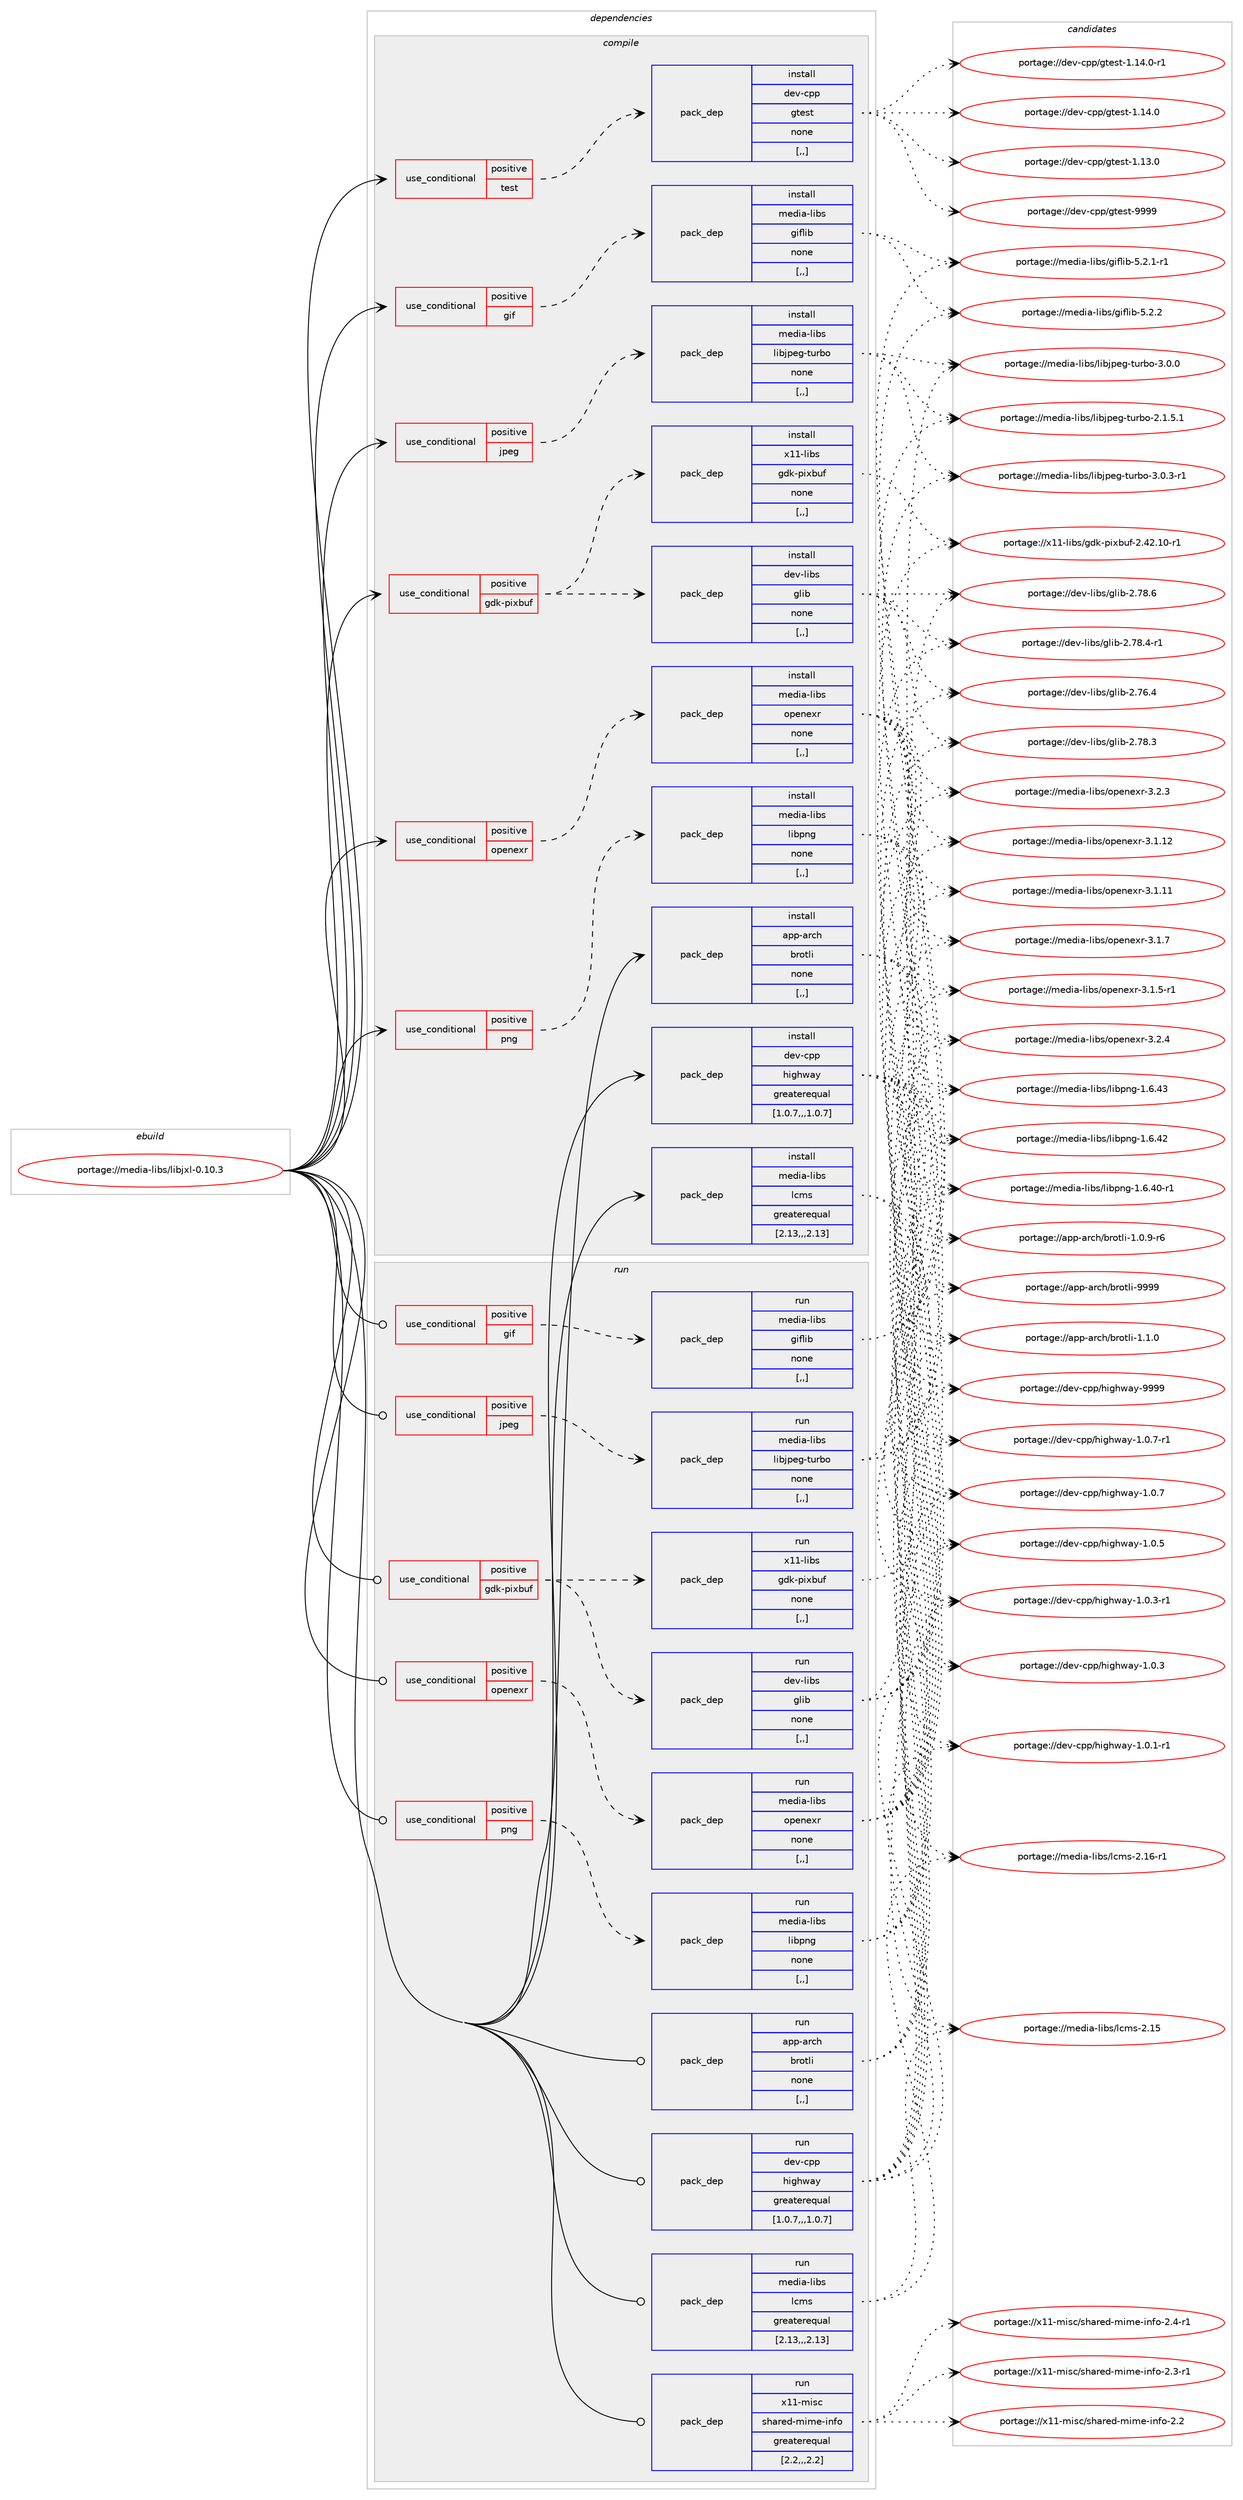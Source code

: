digraph prolog {

# *************
# Graph options
# *************

newrank=true;
concentrate=true;
compound=true;
graph [rankdir=LR,fontname=Helvetica,fontsize=10,ranksep=1.5];#, ranksep=2.5, nodesep=0.2];
edge  [arrowhead=vee];
node  [fontname=Helvetica,fontsize=10];

# **********
# The ebuild
# **********

subgraph cluster_leftcol {
color=gray;
label=<<i>ebuild</i>>;
id [label="portage://media-libs/libjxl-0.10.3", color=red, width=4, href="../media-libs/libjxl-0.10.3.svg"];
}

# ****************
# The dependencies
# ****************

subgraph cluster_midcol {
color=gray;
label=<<i>dependencies</i>>;
subgraph cluster_compile {
fillcolor="#eeeeee";
style=filled;
label=<<i>compile</i>>;
subgraph cond75635 {
dependency299539 [label=<<TABLE BORDER="0" CELLBORDER="1" CELLSPACING="0" CELLPADDING="4"><TR><TD ROWSPAN="3" CELLPADDING="10">use_conditional</TD></TR><TR><TD>positive</TD></TR><TR><TD>gdk-pixbuf</TD></TR></TABLE>>, shape=none, color=red];
subgraph pack221541 {
dependency299540 [label=<<TABLE BORDER="0" CELLBORDER="1" CELLSPACING="0" CELLPADDING="4" WIDTH="220"><TR><TD ROWSPAN="6" CELLPADDING="30">pack_dep</TD></TR><TR><TD WIDTH="110">install</TD></TR><TR><TD>dev-libs</TD></TR><TR><TD>glib</TD></TR><TR><TD>none</TD></TR><TR><TD>[,,]</TD></TR></TABLE>>, shape=none, color=blue];
}
dependency299539:e -> dependency299540:w [weight=20,style="dashed",arrowhead="vee"];
subgraph pack221542 {
dependency299541 [label=<<TABLE BORDER="0" CELLBORDER="1" CELLSPACING="0" CELLPADDING="4" WIDTH="220"><TR><TD ROWSPAN="6" CELLPADDING="30">pack_dep</TD></TR><TR><TD WIDTH="110">install</TD></TR><TR><TD>x11-libs</TD></TR><TR><TD>gdk-pixbuf</TD></TR><TR><TD>none</TD></TR><TR><TD>[,,]</TD></TR></TABLE>>, shape=none, color=blue];
}
dependency299539:e -> dependency299541:w [weight=20,style="dashed",arrowhead="vee"];
}
id:e -> dependency299539:w [weight=20,style="solid",arrowhead="vee"];
subgraph cond75636 {
dependency299542 [label=<<TABLE BORDER="0" CELLBORDER="1" CELLSPACING="0" CELLPADDING="4"><TR><TD ROWSPAN="3" CELLPADDING="10">use_conditional</TD></TR><TR><TD>positive</TD></TR><TR><TD>gif</TD></TR></TABLE>>, shape=none, color=red];
subgraph pack221543 {
dependency299543 [label=<<TABLE BORDER="0" CELLBORDER="1" CELLSPACING="0" CELLPADDING="4" WIDTH="220"><TR><TD ROWSPAN="6" CELLPADDING="30">pack_dep</TD></TR><TR><TD WIDTH="110">install</TD></TR><TR><TD>media-libs</TD></TR><TR><TD>giflib</TD></TR><TR><TD>none</TD></TR><TR><TD>[,,]</TD></TR></TABLE>>, shape=none, color=blue];
}
dependency299542:e -> dependency299543:w [weight=20,style="dashed",arrowhead="vee"];
}
id:e -> dependency299542:w [weight=20,style="solid",arrowhead="vee"];
subgraph cond75637 {
dependency299544 [label=<<TABLE BORDER="0" CELLBORDER="1" CELLSPACING="0" CELLPADDING="4"><TR><TD ROWSPAN="3" CELLPADDING="10">use_conditional</TD></TR><TR><TD>positive</TD></TR><TR><TD>jpeg</TD></TR></TABLE>>, shape=none, color=red];
subgraph pack221544 {
dependency299545 [label=<<TABLE BORDER="0" CELLBORDER="1" CELLSPACING="0" CELLPADDING="4" WIDTH="220"><TR><TD ROWSPAN="6" CELLPADDING="30">pack_dep</TD></TR><TR><TD WIDTH="110">install</TD></TR><TR><TD>media-libs</TD></TR><TR><TD>libjpeg-turbo</TD></TR><TR><TD>none</TD></TR><TR><TD>[,,]</TD></TR></TABLE>>, shape=none, color=blue];
}
dependency299544:e -> dependency299545:w [weight=20,style="dashed",arrowhead="vee"];
}
id:e -> dependency299544:w [weight=20,style="solid",arrowhead="vee"];
subgraph cond75638 {
dependency299546 [label=<<TABLE BORDER="0" CELLBORDER="1" CELLSPACING="0" CELLPADDING="4"><TR><TD ROWSPAN="3" CELLPADDING="10">use_conditional</TD></TR><TR><TD>positive</TD></TR><TR><TD>openexr</TD></TR></TABLE>>, shape=none, color=red];
subgraph pack221545 {
dependency299547 [label=<<TABLE BORDER="0" CELLBORDER="1" CELLSPACING="0" CELLPADDING="4" WIDTH="220"><TR><TD ROWSPAN="6" CELLPADDING="30">pack_dep</TD></TR><TR><TD WIDTH="110">install</TD></TR><TR><TD>media-libs</TD></TR><TR><TD>openexr</TD></TR><TR><TD>none</TD></TR><TR><TD>[,,]</TD></TR></TABLE>>, shape=none, color=blue];
}
dependency299546:e -> dependency299547:w [weight=20,style="dashed",arrowhead="vee"];
}
id:e -> dependency299546:w [weight=20,style="solid",arrowhead="vee"];
subgraph cond75639 {
dependency299548 [label=<<TABLE BORDER="0" CELLBORDER="1" CELLSPACING="0" CELLPADDING="4"><TR><TD ROWSPAN="3" CELLPADDING="10">use_conditional</TD></TR><TR><TD>positive</TD></TR><TR><TD>png</TD></TR></TABLE>>, shape=none, color=red];
subgraph pack221546 {
dependency299549 [label=<<TABLE BORDER="0" CELLBORDER="1" CELLSPACING="0" CELLPADDING="4" WIDTH="220"><TR><TD ROWSPAN="6" CELLPADDING="30">pack_dep</TD></TR><TR><TD WIDTH="110">install</TD></TR><TR><TD>media-libs</TD></TR><TR><TD>libpng</TD></TR><TR><TD>none</TD></TR><TR><TD>[,,]</TD></TR></TABLE>>, shape=none, color=blue];
}
dependency299548:e -> dependency299549:w [weight=20,style="dashed",arrowhead="vee"];
}
id:e -> dependency299548:w [weight=20,style="solid",arrowhead="vee"];
subgraph cond75640 {
dependency299550 [label=<<TABLE BORDER="0" CELLBORDER="1" CELLSPACING="0" CELLPADDING="4"><TR><TD ROWSPAN="3" CELLPADDING="10">use_conditional</TD></TR><TR><TD>positive</TD></TR><TR><TD>test</TD></TR></TABLE>>, shape=none, color=red];
subgraph pack221547 {
dependency299551 [label=<<TABLE BORDER="0" CELLBORDER="1" CELLSPACING="0" CELLPADDING="4" WIDTH="220"><TR><TD ROWSPAN="6" CELLPADDING="30">pack_dep</TD></TR><TR><TD WIDTH="110">install</TD></TR><TR><TD>dev-cpp</TD></TR><TR><TD>gtest</TD></TR><TR><TD>none</TD></TR><TR><TD>[,,]</TD></TR></TABLE>>, shape=none, color=blue];
}
dependency299550:e -> dependency299551:w [weight=20,style="dashed",arrowhead="vee"];
}
id:e -> dependency299550:w [weight=20,style="solid",arrowhead="vee"];
subgraph pack221548 {
dependency299552 [label=<<TABLE BORDER="0" CELLBORDER="1" CELLSPACING="0" CELLPADDING="4" WIDTH="220"><TR><TD ROWSPAN="6" CELLPADDING="30">pack_dep</TD></TR><TR><TD WIDTH="110">install</TD></TR><TR><TD>app-arch</TD></TR><TR><TD>brotli</TD></TR><TR><TD>none</TD></TR><TR><TD>[,,]</TD></TR></TABLE>>, shape=none, color=blue];
}
id:e -> dependency299552:w [weight=20,style="solid",arrowhead="vee"];
subgraph pack221549 {
dependency299553 [label=<<TABLE BORDER="0" CELLBORDER="1" CELLSPACING="0" CELLPADDING="4" WIDTH="220"><TR><TD ROWSPAN="6" CELLPADDING="30">pack_dep</TD></TR><TR><TD WIDTH="110">install</TD></TR><TR><TD>dev-cpp</TD></TR><TR><TD>highway</TD></TR><TR><TD>greaterequal</TD></TR><TR><TD>[1.0.7,,,1.0.7]</TD></TR></TABLE>>, shape=none, color=blue];
}
id:e -> dependency299553:w [weight=20,style="solid",arrowhead="vee"];
subgraph pack221550 {
dependency299554 [label=<<TABLE BORDER="0" CELLBORDER="1" CELLSPACING="0" CELLPADDING="4" WIDTH="220"><TR><TD ROWSPAN="6" CELLPADDING="30">pack_dep</TD></TR><TR><TD WIDTH="110">install</TD></TR><TR><TD>media-libs</TD></TR><TR><TD>lcms</TD></TR><TR><TD>greaterequal</TD></TR><TR><TD>[2.13,,,2.13]</TD></TR></TABLE>>, shape=none, color=blue];
}
id:e -> dependency299554:w [weight=20,style="solid",arrowhead="vee"];
}
subgraph cluster_compileandrun {
fillcolor="#eeeeee";
style=filled;
label=<<i>compile and run</i>>;
}
subgraph cluster_run {
fillcolor="#eeeeee";
style=filled;
label=<<i>run</i>>;
subgraph cond75641 {
dependency299555 [label=<<TABLE BORDER="0" CELLBORDER="1" CELLSPACING="0" CELLPADDING="4"><TR><TD ROWSPAN="3" CELLPADDING="10">use_conditional</TD></TR><TR><TD>positive</TD></TR><TR><TD>gdk-pixbuf</TD></TR></TABLE>>, shape=none, color=red];
subgraph pack221551 {
dependency299556 [label=<<TABLE BORDER="0" CELLBORDER="1" CELLSPACING="0" CELLPADDING="4" WIDTH="220"><TR><TD ROWSPAN="6" CELLPADDING="30">pack_dep</TD></TR><TR><TD WIDTH="110">run</TD></TR><TR><TD>dev-libs</TD></TR><TR><TD>glib</TD></TR><TR><TD>none</TD></TR><TR><TD>[,,]</TD></TR></TABLE>>, shape=none, color=blue];
}
dependency299555:e -> dependency299556:w [weight=20,style="dashed",arrowhead="vee"];
subgraph pack221552 {
dependency299557 [label=<<TABLE BORDER="0" CELLBORDER="1" CELLSPACING="0" CELLPADDING="4" WIDTH="220"><TR><TD ROWSPAN="6" CELLPADDING="30">pack_dep</TD></TR><TR><TD WIDTH="110">run</TD></TR><TR><TD>x11-libs</TD></TR><TR><TD>gdk-pixbuf</TD></TR><TR><TD>none</TD></TR><TR><TD>[,,]</TD></TR></TABLE>>, shape=none, color=blue];
}
dependency299555:e -> dependency299557:w [weight=20,style="dashed",arrowhead="vee"];
}
id:e -> dependency299555:w [weight=20,style="solid",arrowhead="odot"];
subgraph cond75642 {
dependency299558 [label=<<TABLE BORDER="0" CELLBORDER="1" CELLSPACING="0" CELLPADDING="4"><TR><TD ROWSPAN="3" CELLPADDING="10">use_conditional</TD></TR><TR><TD>positive</TD></TR><TR><TD>gif</TD></TR></TABLE>>, shape=none, color=red];
subgraph pack221553 {
dependency299559 [label=<<TABLE BORDER="0" CELLBORDER="1" CELLSPACING="0" CELLPADDING="4" WIDTH="220"><TR><TD ROWSPAN="6" CELLPADDING="30">pack_dep</TD></TR><TR><TD WIDTH="110">run</TD></TR><TR><TD>media-libs</TD></TR><TR><TD>giflib</TD></TR><TR><TD>none</TD></TR><TR><TD>[,,]</TD></TR></TABLE>>, shape=none, color=blue];
}
dependency299558:e -> dependency299559:w [weight=20,style="dashed",arrowhead="vee"];
}
id:e -> dependency299558:w [weight=20,style="solid",arrowhead="odot"];
subgraph cond75643 {
dependency299560 [label=<<TABLE BORDER="0" CELLBORDER="1" CELLSPACING="0" CELLPADDING="4"><TR><TD ROWSPAN="3" CELLPADDING="10">use_conditional</TD></TR><TR><TD>positive</TD></TR><TR><TD>jpeg</TD></TR></TABLE>>, shape=none, color=red];
subgraph pack221554 {
dependency299561 [label=<<TABLE BORDER="0" CELLBORDER="1" CELLSPACING="0" CELLPADDING="4" WIDTH="220"><TR><TD ROWSPAN="6" CELLPADDING="30">pack_dep</TD></TR><TR><TD WIDTH="110">run</TD></TR><TR><TD>media-libs</TD></TR><TR><TD>libjpeg-turbo</TD></TR><TR><TD>none</TD></TR><TR><TD>[,,]</TD></TR></TABLE>>, shape=none, color=blue];
}
dependency299560:e -> dependency299561:w [weight=20,style="dashed",arrowhead="vee"];
}
id:e -> dependency299560:w [weight=20,style="solid",arrowhead="odot"];
subgraph cond75644 {
dependency299562 [label=<<TABLE BORDER="0" CELLBORDER="1" CELLSPACING="0" CELLPADDING="4"><TR><TD ROWSPAN="3" CELLPADDING="10">use_conditional</TD></TR><TR><TD>positive</TD></TR><TR><TD>openexr</TD></TR></TABLE>>, shape=none, color=red];
subgraph pack221555 {
dependency299563 [label=<<TABLE BORDER="0" CELLBORDER="1" CELLSPACING="0" CELLPADDING="4" WIDTH="220"><TR><TD ROWSPAN="6" CELLPADDING="30">pack_dep</TD></TR><TR><TD WIDTH="110">run</TD></TR><TR><TD>media-libs</TD></TR><TR><TD>openexr</TD></TR><TR><TD>none</TD></TR><TR><TD>[,,]</TD></TR></TABLE>>, shape=none, color=blue];
}
dependency299562:e -> dependency299563:w [weight=20,style="dashed",arrowhead="vee"];
}
id:e -> dependency299562:w [weight=20,style="solid",arrowhead="odot"];
subgraph cond75645 {
dependency299564 [label=<<TABLE BORDER="0" CELLBORDER="1" CELLSPACING="0" CELLPADDING="4"><TR><TD ROWSPAN="3" CELLPADDING="10">use_conditional</TD></TR><TR><TD>positive</TD></TR><TR><TD>png</TD></TR></TABLE>>, shape=none, color=red];
subgraph pack221556 {
dependency299565 [label=<<TABLE BORDER="0" CELLBORDER="1" CELLSPACING="0" CELLPADDING="4" WIDTH="220"><TR><TD ROWSPAN="6" CELLPADDING="30">pack_dep</TD></TR><TR><TD WIDTH="110">run</TD></TR><TR><TD>media-libs</TD></TR><TR><TD>libpng</TD></TR><TR><TD>none</TD></TR><TR><TD>[,,]</TD></TR></TABLE>>, shape=none, color=blue];
}
dependency299564:e -> dependency299565:w [weight=20,style="dashed",arrowhead="vee"];
}
id:e -> dependency299564:w [weight=20,style="solid",arrowhead="odot"];
subgraph pack221557 {
dependency299566 [label=<<TABLE BORDER="0" CELLBORDER="1" CELLSPACING="0" CELLPADDING="4" WIDTH="220"><TR><TD ROWSPAN="6" CELLPADDING="30">pack_dep</TD></TR><TR><TD WIDTH="110">run</TD></TR><TR><TD>app-arch</TD></TR><TR><TD>brotli</TD></TR><TR><TD>none</TD></TR><TR><TD>[,,]</TD></TR></TABLE>>, shape=none, color=blue];
}
id:e -> dependency299566:w [weight=20,style="solid",arrowhead="odot"];
subgraph pack221558 {
dependency299567 [label=<<TABLE BORDER="0" CELLBORDER="1" CELLSPACING="0" CELLPADDING="4" WIDTH="220"><TR><TD ROWSPAN="6" CELLPADDING="30">pack_dep</TD></TR><TR><TD WIDTH="110">run</TD></TR><TR><TD>dev-cpp</TD></TR><TR><TD>highway</TD></TR><TR><TD>greaterequal</TD></TR><TR><TD>[1.0.7,,,1.0.7]</TD></TR></TABLE>>, shape=none, color=blue];
}
id:e -> dependency299567:w [weight=20,style="solid",arrowhead="odot"];
subgraph pack221559 {
dependency299568 [label=<<TABLE BORDER="0" CELLBORDER="1" CELLSPACING="0" CELLPADDING="4" WIDTH="220"><TR><TD ROWSPAN="6" CELLPADDING="30">pack_dep</TD></TR><TR><TD WIDTH="110">run</TD></TR><TR><TD>media-libs</TD></TR><TR><TD>lcms</TD></TR><TR><TD>greaterequal</TD></TR><TR><TD>[2.13,,,2.13]</TD></TR></TABLE>>, shape=none, color=blue];
}
id:e -> dependency299568:w [weight=20,style="solid",arrowhead="odot"];
subgraph pack221560 {
dependency299569 [label=<<TABLE BORDER="0" CELLBORDER="1" CELLSPACING="0" CELLPADDING="4" WIDTH="220"><TR><TD ROWSPAN="6" CELLPADDING="30">pack_dep</TD></TR><TR><TD WIDTH="110">run</TD></TR><TR><TD>x11-misc</TD></TR><TR><TD>shared-mime-info</TD></TR><TR><TD>greaterequal</TD></TR><TR><TD>[2.2,,,2.2]</TD></TR></TABLE>>, shape=none, color=blue];
}
id:e -> dependency299569:w [weight=20,style="solid",arrowhead="odot"];
}
}

# **************
# The candidates
# **************

subgraph cluster_choices {
rank=same;
color=gray;
label=<<i>candidates</i>>;

subgraph choice221541 {
color=black;
nodesep=1;
choice1001011184510810598115471031081059845504655564654 [label="portage://dev-libs/glib-2.78.6", color=red, width=4,href="../dev-libs/glib-2.78.6.svg"];
choice10010111845108105981154710310810598455046555646524511449 [label="portage://dev-libs/glib-2.78.4-r1", color=red, width=4,href="../dev-libs/glib-2.78.4-r1.svg"];
choice1001011184510810598115471031081059845504655564651 [label="portage://dev-libs/glib-2.78.3", color=red, width=4,href="../dev-libs/glib-2.78.3.svg"];
choice1001011184510810598115471031081059845504655544652 [label="portage://dev-libs/glib-2.76.4", color=red, width=4,href="../dev-libs/glib-2.76.4.svg"];
dependency299540:e -> choice1001011184510810598115471031081059845504655564654:w [style=dotted,weight="100"];
dependency299540:e -> choice10010111845108105981154710310810598455046555646524511449:w [style=dotted,weight="100"];
dependency299540:e -> choice1001011184510810598115471031081059845504655564651:w [style=dotted,weight="100"];
dependency299540:e -> choice1001011184510810598115471031081059845504655544652:w [style=dotted,weight="100"];
}
subgraph choice221542 {
color=black;
nodesep=1;
choice1204949451081059811547103100107451121051209811710245504652504649484511449 [label="portage://x11-libs/gdk-pixbuf-2.42.10-r1", color=red, width=4,href="../x11-libs/gdk-pixbuf-2.42.10-r1.svg"];
dependency299541:e -> choice1204949451081059811547103100107451121051209811710245504652504649484511449:w [style=dotted,weight="100"];
}
subgraph choice221543 {
color=black;
nodesep=1;
choice1091011001059745108105981154710310510210810598455346504650 [label="portage://media-libs/giflib-5.2.2", color=red, width=4,href="../media-libs/giflib-5.2.2.svg"];
choice10910110010597451081059811547103105102108105984553465046494511449 [label="portage://media-libs/giflib-5.2.1-r1", color=red, width=4,href="../media-libs/giflib-5.2.1-r1.svg"];
dependency299543:e -> choice1091011001059745108105981154710310510210810598455346504650:w [style=dotted,weight="100"];
dependency299543:e -> choice10910110010597451081059811547103105102108105984553465046494511449:w [style=dotted,weight="100"];
}
subgraph choice221544 {
color=black;
nodesep=1;
choice109101100105974510810598115471081059810611210110345116117114981114551464846514511449 [label="portage://media-libs/libjpeg-turbo-3.0.3-r1", color=red, width=4,href="../media-libs/libjpeg-turbo-3.0.3-r1.svg"];
choice10910110010597451081059811547108105981061121011034511611711498111455146484648 [label="portage://media-libs/libjpeg-turbo-3.0.0", color=red, width=4,href="../media-libs/libjpeg-turbo-3.0.0.svg"];
choice109101100105974510810598115471081059810611210110345116117114981114550464946534649 [label="portage://media-libs/libjpeg-turbo-2.1.5.1", color=red, width=4,href="../media-libs/libjpeg-turbo-2.1.5.1.svg"];
dependency299545:e -> choice109101100105974510810598115471081059810611210110345116117114981114551464846514511449:w [style=dotted,weight="100"];
dependency299545:e -> choice10910110010597451081059811547108105981061121011034511611711498111455146484648:w [style=dotted,weight="100"];
dependency299545:e -> choice109101100105974510810598115471081059810611210110345116117114981114550464946534649:w [style=dotted,weight="100"];
}
subgraph choice221545 {
color=black;
nodesep=1;
choice10910110010597451081059811547111112101110101120114455146504652 [label="portage://media-libs/openexr-3.2.4", color=red, width=4,href="../media-libs/openexr-3.2.4.svg"];
choice10910110010597451081059811547111112101110101120114455146504651 [label="portage://media-libs/openexr-3.2.3", color=red, width=4,href="../media-libs/openexr-3.2.3.svg"];
choice1091011001059745108105981154711111210111010112011445514649464950 [label="portage://media-libs/openexr-3.1.12", color=red, width=4,href="../media-libs/openexr-3.1.12.svg"];
choice1091011001059745108105981154711111210111010112011445514649464949 [label="portage://media-libs/openexr-3.1.11", color=red, width=4,href="../media-libs/openexr-3.1.11.svg"];
choice10910110010597451081059811547111112101110101120114455146494655 [label="portage://media-libs/openexr-3.1.7", color=red, width=4,href="../media-libs/openexr-3.1.7.svg"];
choice109101100105974510810598115471111121011101011201144551464946534511449 [label="portage://media-libs/openexr-3.1.5-r1", color=red, width=4,href="../media-libs/openexr-3.1.5-r1.svg"];
dependency299547:e -> choice10910110010597451081059811547111112101110101120114455146504652:w [style=dotted,weight="100"];
dependency299547:e -> choice10910110010597451081059811547111112101110101120114455146504651:w [style=dotted,weight="100"];
dependency299547:e -> choice1091011001059745108105981154711111210111010112011445514649464950:w [style=dotted,weight="100"];
dependency299547:e -> choice1091011001059745108105981154711111210111010112011445514649464949:w [style=dotted,weight="100"];
dependency299547:e -> choice10910110010597451081059811547111112101110101120114455146494655:w [style=dotted,weight="100"];
dependency299547:e -> choice109101100105974510810598115471111121011101011201144551464946534511449:w [style=dotted,weight="100"];
}
subgraph choice221546 {
color=black;
nodesep=1;
choice109101100105974510810598115471081059811211010345494654465251 [label="portage://media-libs/libpng-1.6.43", color=red, width=4,href="../media-libs/libpng-1.6.43.svg"];
choice109101100105974510810598115471081059811211010345494654465250 [label="portage://media-libs/libpng-1.6.42", color=red, width=4,href="../media-libs/libpng-1.6.42.svg"];
choice1091011001059745108105981154710810598112110103454946544652484511449 [label="portage://media-libs/libpng-1.6.40-r1", color=red, width=4,href="../media-libs/libpng-1.6.40-r1.svg"];
dependency299549:e -> choice109101100105974510810598115471081059811211010345494654465251:w [style=dotted,weight="100"];
dependency299549:e -> choice109101100105974510810598115471081059811211010345494654465250:w [style=dotted,weight="100"];
dependency299549:e -> choice1091011001059745108105981154710810598112110103454946544652484511449:w [style=dotted,weight="100"];
}
subgraph choice221547 {
color=black;
nodesep=1;
choice1001011184599112112471031161011151164557575757 [label="portage://dev-cpp/gtest-9999", color=red, width=4,href="../dev-cpp/gtest-9999.svg"];
choice100101118459911211247103116101115116454946495246484511449 [label="portage://dev-cpp/gtest-1.14.0-r1", color=red, width=4,href="../dev-cpp/gtest-1.14.0-r1.svg"];
choice10010111845991121124710311610111511645494649524648 [label="portage://dev-cpp/gtest-1.14.0", color=red, width=4,href="../dev-cpp/gtest-1.14.0.svg"];
choice10010111845991121124710311610111511645494649514648 [label="portage://dev-cpp/gtest-1.13.0", color=red, width=4,href="../dev-cpp/gtest-1.13.0.svg"];
dependency299551:e -> choice1001011184599112112471031161011151164557575757:w [style=dotted,weight="100"];
dependency299551:e -> choice100101118459911211247103116101115116454946495246484511449:w [style=dotted,weight="100"];
dependency299551:e -> choice10010111845991121124710311610111511645494649524648:w [style=dotted,weight="100"];
dependency299551:e -> choice10010111845991121124710311610111511645494649514648:w [style=dotted,weight="100"];
}
subgraph choice221548 {
color=black;
nodesep=1;
choice9711211245971149910447981141111161081054557575757 [label="portage://app-arch/brotli-9999", color=red, width=4,href="../app-arch/brotli-9999.svg"];
choice971121124597114991044798114111116108105454946494648 [label="portage://app-arch/brotli-1.1.0", color=red, width=4,href="../app-arch/brotli-1.1.0.svg"];
choice9711211245971149910447981141111161081054549464846574511454 [label="portage://app-arch/brotli-1.0.9-r6", color=red, width=4,href="../app-arch/brotli-1.0.9-r6.svg"];
dependency299552:e -> choice9711211245971149910447981141111161081054557575757:w [style=dotted,weight="100"];
dependency299552:e -> choice971121124597114991044798114111116108105454946494648:w [style=dotted,weight="100"];
dependency299552:e -> choice9711211245971149910447981141111161081054549464846574511454:w [style=dotted,weight="100"];
}
subgraph choice221549 {
color=black;
nodesep=1;
choice100101118459911211247104105103104119971214557575757 [label="portage://dev-cpp/highway-9999", color=red, width=4,href="../dev-cpp/highway-9999.svg"];
choice100101118459911211247104105103104119971214549464846554511449 [label="portage://dev-cpp/highway-1.0.7-r1", color=red, width=4,href="../dev-cpp/highway-1.0.7-r1.svg"];
choice10010111845991121124710410510310411997121454946484655 [label="portage://dev-cpp/highway-1.0.7", color=red, width=4,href="../dev-cpp/highway-1.0.7.svg"];
choice10010111845991121124710410510310411997121454946484653 [label="portage://dev-cpp/highway-1.0.5", color=red, width=4,href="../dev-cpp/highway-1.0.5.svg"];
choice100101118459911211247104105103104119971214549464846514511449 [label="portage://dev-cpp/highway-1.0.3-r1", color=red, width=4,href="../dev-cpp/highway-1.0.3-r1.svg"];
choice10010111845991121124710410510310411997121454946484651 [label="portage://dev-cpp/highway-1.0.3", color=red, width=4,href="../dev-cpp/highway-1.0.3.svg"];
choice100101118459911211247104105103104119971214549464846494511449 [label="portage://dev-cpp/highway-1.0.1-r1", color=red, width=4,href="../dev-cpp/highway-1.0.1-r1.svg"];
dependency299553:e -> choice100101118459911211247104105103104119971214557575757:w [style=dotted,weight="100"];
dependency299553:e -> choice100101118459911211247104105103104119971214549464846554511449:w [style=dotted,weight="100"];
dependency299553:e -> choice10010111845991121124710410510310411997121454946484655:w [style=dotted,weight="100"];
dependency299553:e -> choice10010111845991121124710410510310411997121454946484653:w [style=dotted,weight="100"];
dependency299553:e -> choice100101118459911211247104105103104119971214549464846514511449:w [style=dotted,weight="100"];
dependency299553:e -> choice10010111845991121124710410510310411997121454946484651:w [style=dotted,weight="100"];
dependency299553:e -> choice100101118459911211247104105103104119971214549464846494511449:w [style=dotted,weight="100"];
}
subgraph choice221550 {
color=black;
nodesep=1;
choice109101100105974510810598115471089910911545504649544511449 [label="portage://media-libs/lcms-2.16-r1", color=red, width=4,href="../media-libs/lcms-2.16-r1.svg"];
choice10910110010597451081059811547108991091154550464953 [label="portage://media-libs/lcms-2.15", color=red, width=4,href="../media-libs/lcms-2.15.svg"];
dependency299554:e -> choice109101100105974510810598115471089910911545504649544511449:w [style=dotted,weight="100"];
dependency299554:e -> choice10910110010597451081059811547108991091154550464953:w [style=dotted,weight="100"];
}
subgraph choice221551 {
color=black;
nodesep=1;
choice1001011184510810598115471031081059845504655564654 [label="portage://dev-libs/glib-2.78.6", color=red, width=4,href="../dev-libs/glib-2.78.6.svg"];
choice10010111845108105981154710310810598455046555646524511449 [label="portage://dev-libs/glib-2.78.4-r1", color=red, width=4,href="../dev-libs/glib-2.78.4-r1.svg"];
choice1001011184510810598115471031081059845504655564651 [label="portage://dev-libs/glib-2.78.3", color=red, width=4,href="../dev-libs/glib-2.78.3.svg"];
choice1001011184510810598115471031081059845504655544652 [label="portage://dev-libs/glib-2.76.4", color=red, width=4,href="../dev-libs/glib-2.76.4.svg"];
dependency299556:e -> choice1001011184510810598115471031081059845504655564654:w [style=dotted,weight="100"];
dependency299556:e -> choice10010111845108105981154710310810598455046555646524511449:w [style=dotted,weight="100"];
dependency299556:e -> choice1001011184510810598115471031081059845504655564651:w [style=dotted,weight="100"];
dependency299556:e -> choice1001011184510810598115471031081059845504655544652:w [style=dotted,weight="100"];
}
subgraph choice221552 {
color=black;
nodesep=1;
choice1204949451081059811547103100107451121051209811710245504652504649484511449 [label="portage://x11-libs/gdk-pixbuf-2.42.10-r1", color=red, width=4,href="../x11-libs/gdk-pixbuf-2.42.10-r1.svg"];
dependency299557:e -> choice1204949451081059811547103100107451121051209811710245504652504649484511449:w [style=dotted,weight="100"];
}
subgraph choice221553 {
color=black;
nodesep=1;
choice1091011001059745108105981154710310510210810598455346504650 [label="portage://media-libs/giflib-5.2.2", color=red, width=4,href="../media-libs/giflib-5.2.2.svg"];
choice10910110010597451081059811547103105102108105984553465046494511449 [label="portage://media-libs/giflib-5.2.1-r1", color=red, width=4,href="../media-libs/giflib-5.2.1-r1.svg"];
dependency299559:e -> choice1091011001059745108105981154710310510210810598455346504650:w [style=dotted,weight="100"];
dependency299559:e -> choice10910110010597451081059811547103105102108105984553465046494511449:w [style=dotted,weight="100"];
}
subgraph choice221554 {
color=black;
nodesep=1;
choice109101100105974510810598115471081059810611210110345116117114981114551464846514511449 [label="portage://media-libs/libjpeg-turbo-3.0.3-r1", color=red, width=4,href="../media-libs/libjpeg-turbo-3.0.3-r1.svg"];
choice10910110010597451081059811547108105981061121011034511611711498111455146484648 [label="portage://media-libs/libjpeg-turbo-3.0.0", color=red, width=4,href="../media-libs/libjpeg-turbo-3.0.0.svg"];
choice109101100105974510810598115471081059810611210110345116117114981114550464946534649 [label="portage://media-libs/libjpeg-turbo-2.1.5.1", color=red, width=4,href="../media-libs/libjpeg-turbo-2.1.5.1.svg"];
dependency299561:e -> choice109101100105974510810598115471081059810611210110345116117114981114551464846514511449:w [style=dotted,weight="100"];
dependency299561:e -> choice10910110010597451081059811547108105981061121011034511611711498111455146484648:w [style=dotted,weight="100"];
dependency299561:e -> choice109101100105974510810598115471081059810611210110345116117114981114550464946534649:w [style=dotted,weight="100"];
}
subgraph choice221555 {
color=black;
nodesep=1;
choice10910110010597451081059811547111112101110101120114455146504652 [label="portage://media-libs/openexr-3.2.4", color=red, width=4,href="../media-libs/openexr-3.2.4.svg"];
choice10910110010597451081059811547111112101110101120114455146504651 [label="portage://media-libs/openexr-3.2.3", color=red, width=4,href="../media-libs/openexr-3.2.3.svg"];
choice1091011001059745108105981154711111210111010112011445514649464950 [label="portage://media-libs/openexr-3.1.12", color=red, width=4,href="../media-libs/openexr-3.1.12.svg"];
choice1091011001059745108105981154711111210111010112011445514649464949 [label="portage://media-libs/openexr-3.1.11", color=red, width=4,href="../media-libs/openexr-3.1.11.svg"];
choice10910110010597451081059811547111112101110101120114455146494655 [label="portage://media-libs/openexr-3.1.7", color=red, width=4,href="../media-libs/openexr-3.1.7.svg"];
choice109101100105974510810598115471111121011101011201144551464946534511449 [label="portage://media-libs/openexr-3.1.5-r1", color=red, width=4,href="../media-libs/openexr-3.1.5-r1.svg"];
dependency299563:e -> choice10910110010597451081059811547111112101110101120114455146504652:w [style=dotted,weight="100"];
dependency299563:e -> choice10910110010597451081059811547111112101110101120114455146504651:w [style=dotted,weight="100"];
dependency299563:e -> choice1091011001059745108105981154711111210111010112011445514649464950:w [style=dotted,weight="100"];
dependency299563:e -> choice1091011001059745108105981154711111210111010112011445514649464949:w [style=dotted,weight="100"];
dependency299563:e -> choice10910110010597451081059811547111112101110101120114455146494655:w [style=dotted,weight="100"];
dependency299563:e -> choice109101100105974510810598115471111121011101011201144551464946534511449:w [style=dotted,weight="100"];
}
subgraph choice221556 {
color=black;
nodesep=1;
choice109101100105974510810598115471081059811211010345494654465251 [label="portage://media-libs/libpng-1.6.43", color=red, width=4,href="../media-libs/libpng-1.6.43.svg"];
choice109101100105974510810598115471081059811211010345494654465250 [label="portage://media-libs/libpng-1.6.42", color=red, width=4,href="../media-libs/libpng-1.6.42.svg"];
choice1091011001059745108105981154710810598112110103454946544652484511449 [label="portage://media-libs/libpng-1.6.40-r1", color=red, width=4,href="../media-libs/libpng-1.6.40-r1.svg"];
dependency299565:e -> choice109101100105974510810598115471081059811211010345494654465251:w [style=dotted,weight="100"];
dependency299565:e -> choice109101100105974510810598115471081059811211010345494654465250:w [style=dotted,weight="100"];
dependency299565:e -> choice1091011001059745108105981154710810598112110103454946544652484511449:w [style=dotted,weight="100"];
}
subgraph choice221557 {
color=black;
nodesep=1;
choice9711211245971149910447981141111161081054557575757 [label="portage://app-arch/brotli-9999", color=red, width=4,href="../app-arch/brotli-9999.svg"];
choice971121124597114991044798114111116108105454946494648 [label="portage://app-arch/brotli-1.1.0", color=red, width=4,href="../app-arch/brotli-1.1.0.svg"];
choice9711211245971149910447981141111161081054549464846574511454 [label="portage://app-arch/brotli-1.0.9-r6", color=red, width=4,href="../app-arch/brotli-1.0.9-r6.svg"];
dependency299566:e -> choice9711211245971149910447981141111161081054557575757:w [style=dotted,weight="100"];
dependency299566:e -> choice971121124597114991044798114111116108105454946494648:w [style=dotted,weight="100"];
dependency299566:e -> choice9711211245971149910447981141111161081054549464846574511454:w [style=dotted,weight="100"];
}
subgraph choice221558 {
color=black;
nodesep=1;
choice100101118459911211247104105103104119971214557575757 [label="portage://dev-cpp/highway-9999", color=red, width=4,href="../dev-cpp/highway-9999.svg"];
choice100101118459911211247104105103104119971214549464846554511449 [label="portage://dev-cpp/highway-1.0.7-r1", color=red, width=4,href="../dev-cpp/highway-1.0.7-r1.svg"];
choice10010111845991121124710410510310411997121454946484655 [label="portage://dev-cpp/highway-1.0.7", color=red, width=4,href="../dev-cpp/highway-1.0.7.svg"];
choice10010111845991121124710410510310411997121454946484653 [label="portage://dev-cpp/highway-1.0.5", color=red, width=4,href="../dev-cpp/highway-1.0.5.svg"];
choice100101118459911211247104105103104119971214549464846514511449 [label="portage://dev-cpp/highway-1.0.3-r1", color=red, width=4,href="../dev-cpp/highway-1.0.3-r1.svg"];
choice10010111845991121124710410510310411997121454946484651 [label="portage://dev-cpp/highway-1.0.3", color=red, width=4,href="../dev-cpp/highway-1.0.3.svg"];
choice100101118459911211247104105103104119971214549464846494511449 [label="portage://dev-cpp/highway-1.0.1-r1", color=red, width=4,href="../dev-cpp/highway-1.0.1-r1.svg"];
dependency299567:e -> choice100101118459911211247104105103104119971214557575757:w [style=dotted,weight="100"];
dependency299567:e -> choice100101118459911211247104105103104119971214549464846554511449:w [style=dotted,weight="100"];
dependency299567:e -> choice10010111845991121124710410510310411997121454946484655:w [style=dotted,weight="100"];
dependency299567:e -> choice10010111845991121124710410510310411997121454946484653:w [style=dotted,weight="100"];
dependency299567:e -> choice100101118459911211247104105103104119971214549464846514511449:w [style=dotted,weight="100"];
dependency299567:e -> choice10010111845991121124710410510310411997121454946484651:w [style=dotted,weight="100"];
dependency299567:e -> choice100101118459911211247104105103104119971214549464846494511449:w [style=dotted,weight="100"];
}
subgraph choice221559 {
color=black;
nodesep=1;
choice109101100105974510810598115471089910911545504649544511449 [label="portage://media-libs/lcms-2.16-r1", color=red, width=4,href="../media-libs/lcms-2.16-r1.svg"];
choice10910110010597451081059811547108991091154550464953 [label="portage://media-libs/lcms-2.15", color=red, width=4,href="../media-libs/lcms-2.15.svg"];
dependency299568:e -> choice109101100105974510810598115471089910911545504649544511449:w [style=dotted,weight="100"];
dependency299568:e -> choice10910110010597451081059811547108991091154550464953:w [style=dotted,weight="100"];
}
subgraph choice221560 {
color=black;
nodesep=1;
choice1204949451091051159947115104971141011004510910510910145105110102111455046524511449 [label="portage://x11-misc/shared-mime-info-2.4-r1", color=red, width=4,href="../x11-misc/shared-mime-info-2.4-r1.svg"];
choice1204949451091051159947115104971141011004510910510910145105110102111455046514511449 [label="portage://x11-misc/shared-mime-info-2.3-r1", color=red, width=4,href="../x11-misc/shared-mime-info-2.3-r1.svg"];
choice120494945109105115994711510497114101100451091051091014510511010211145504650 [label="portage://x11-misc/shared-mime-info-2.2", color=red, width=4,href="../x11-misc/shared-mime-info-2.2.svg"];
dependency299569:e -> choice1204949451091051159947115104971141011004510910510910145105110102111455046524511449:w [style=dotted,weight="100"];
dependency299569:e -> choice1204949451091051159947115104971141011004510910510910145105110102111455046514511449:w [style=dotted,weight="100"];
dependency299569:e -> choice120494945109105115994711510497114101100451091051091014510511010211145504650:w [style=dotted,weight="100"];
}
}

}
